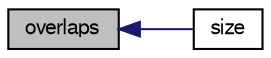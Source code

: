 digraph "overlaps"
{
  bgcolor="transparent";
  edge [fontname="FreeSans",fontsize="10",labelfontname="FreeSans",labelfontsize="10"];
  node [fontname="FreeSans",fontsize="10",shape=record];
  rankdir="LR";
  Node117 [label="overlaps",height=0.2,width=0.4,color="black", fillcolor="grey75", style="filled", fontcolor="black"];
  Node117 -> Node118 [dir="back",color="midnightblue",fontsize="10",style="solid",fontname="FreeSans"];
  Node118 [label="size",height=0.2,width=0.4,color="black",URL="$a25226.html#a03bc1200aac252c4d3e18657d700b71c",tooltip="Range of local indices that can be returned. "];
}
